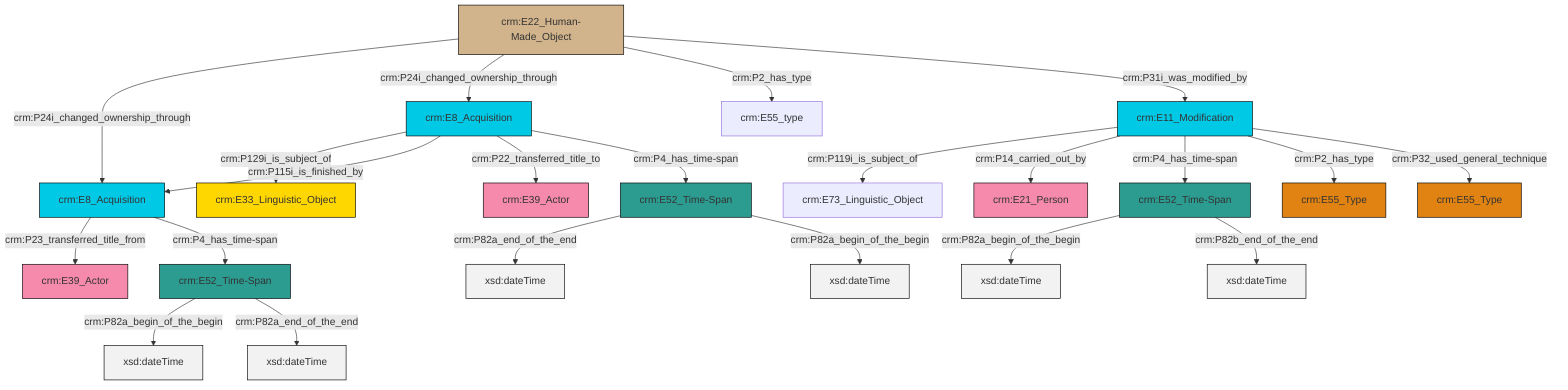 graph TD
classDef Literal fill:#f2f2f2,stroke:#000000;
classDef CRM_Entity fill:#FFFFFF,stroke:#000000;
classDef Temporal_Entity fill:#00C9E6, stroke:#000000;
classDef Type fill:#E18312, stroke:#000000;
classDef Time-Span fill:#2C9C91, stroke:#000000;
classDef Appellation fill:#FFEB7F, stroke:#000000;
classDef Place fill:#008836, stroke:#000000;
classDef Persistent_Item fill:#B266B2, stroke:#000000;
classDef Conceptual_Object fill:#FFD700, stroke:#000000;
classDef Physical_Thing fill:#D2B48C, stroke:#000000;
classDef Actor fill:#f58aad, stroke:#000000;
classDef PC_Classes fill:#4ce600, stroke:#000000;
classDef Multi fill:#cccccc,stroke:#000000;

0["crm:E52_Time-Span"]:::Time-Span -->|crm:P82a_begin_of_the_begin| 1[xsd:dateTime]:::Literal
2["crm:E22_Human-Made_Object"]:::Physical_Thing -->|crm:P24i_changed_ownership_through| 3["crm:E8_Acquisition"]:::Temporal_Entity
4["crm:E52_Time-Span"]:::Time-Span -->|crm:P82a_begin_of_the_begin| 5[xsd:dateTime]:::Literal
4["crm:E52_Time-Span"]:::Time-Span -->|crm:P82a_end_of_the_end| 6[xsd:dateTime]:::Literal
7["crm:E11_Modification"]:::Temporal_Entity -->|crm:P119i_is_subject_of| 8["crm:E73_Linguistic_Object"]:::Default
0["crm:E52_Time-Span"]:::Time-Span -->|crm:P82b_end_of_the_end| 9[xsd:dateTime]:::Literal
2["crm:E22_Human-Made_Object"]:::Physical_Thing -->|crm:P24i_changed_ownership_through| 19["crm:E8_Acquisition"]:::Temporal_Entity
19["crm:E8_Acquisition"]:::Temporal_Entity -->|crm:P129i_is_subject_of| 21["crm:E33_Linguistic_Object"]:::Conceptual_Object
7["crm:E11_Modification"]:::Temporal_Entity -->|crm:P14_carried_out_by| 10["crm:E21_Person"]:::Actor
7["crm:E11_Modification"]:::Temporal_Entity -->|crm:P4_has_time-span| 0["crm:E52_Time-Span"]:::Time-Span
7["crm:E11_Modification"]:::Temporal_Entity -->|crm:P2_has_type| 12["crm:E55_Type"]:::Type
28["crm:E52_Time-Span"]:::Time-Span -->|crm:P82a_end_of_the_end| 29[xsd:dateTime]:::Literal
7["crm:E11_Modification"]:::Temporal_Entity -->|crm:P32_used_general_technique| 17["crm:E55_Type"]:::Type
28["crm:E52_Time-Span"]:::Time-Span -->|crm:P82a_begin_of_the_begin| 31[xsd:dateTime]:::Literal
3["crm:E8_Acquisition"]:::Temporal_Entity -->|crm:P23_transferred_title_from| 15["crm:E39_Actor"]:::Actor
2["crm:E22_Human-Made_Object"]:::Physical_Thing -->|crm:P2_has_type| 26["crm:E55_type"]:::Default
2["crm:E22_Human-Made_Object"]:::Physical_Thing -->|crm:P31i_was_modified_by| 7["crm:E11_Modification"]:::Temporal_Entity
19["crm:E8_Acquisition"]:::Temporal_Entity -->|crm:P115i_is_finished_by| 3["crm:E8_Acquisition"]:::Temporal_Entity
19["crm:E8_Acquisition"]:::Temporal_Entity -->|crm:P22_transferred_title_to| 22["crm:E39_Actor"]:::Actor
19["crm:E8_Acquisition"]:::Temporal_Entity -->|crm:P4_has_time-span| 28["crm:E52_Time-Span"]:::Time-Span
3["crm:E8_Acquisition"]:::Temporal_Entity -->|crm:P4_has_time-span| 4["crm:E52_Time-Span"]:::Time-Span